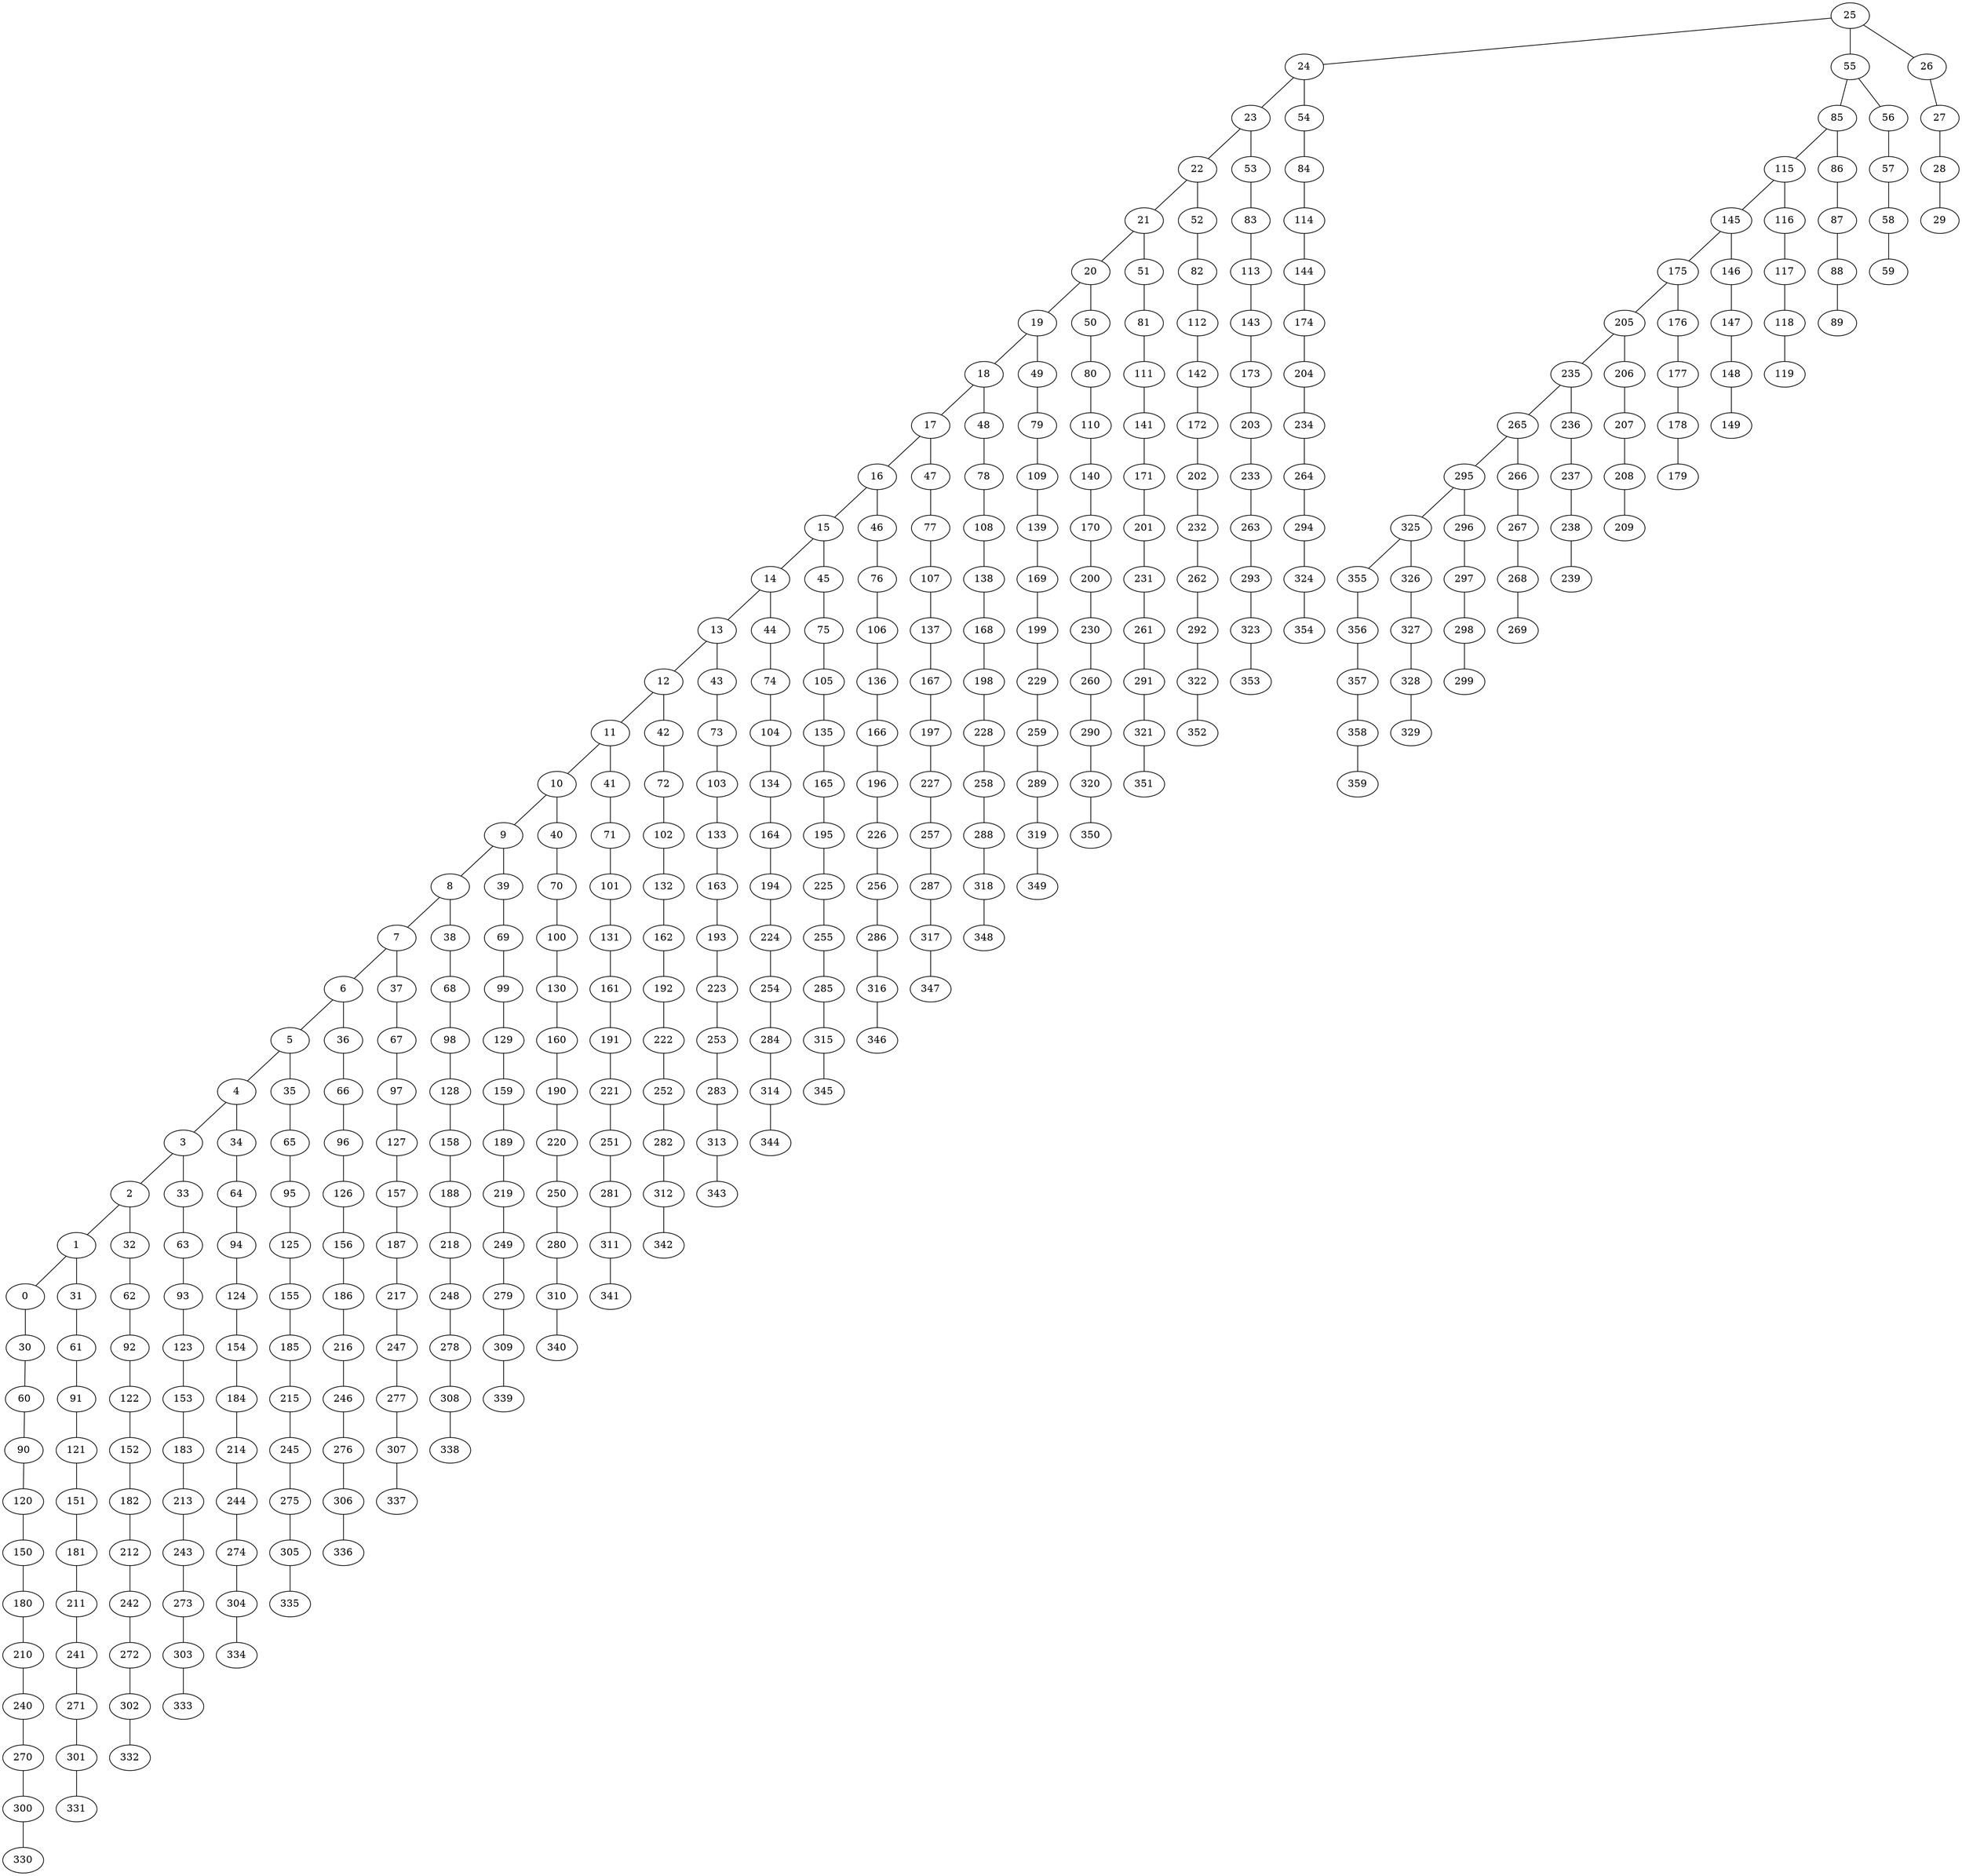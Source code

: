 graph G {
  25;
  24;
  55;
  26;
  23;
  54;
  85;
  56;
  27;
  22;
  53;
  84;
  115;
  86;
  57;
  28;
  21;
  52;
  83;
  114;
  145;
  116;
  87;
  58;
  29;
  20;
  51;
  82;
  113;
  144;
  175;
  146;
  117;
  88;
  59;
  19;
  50;
  81;
  112;
  143;
  174;
  205;
  176;
  147;
  118;
  89;
  18;
  49;
  80;
  111;
  142;
  173;
  204;
  235;
  206;
  177;
  148;
  119;
  17;
  48;
  79;
  110;
  141;
  172;
  203;
  234;
  265;
  236;
  207;
  178;
  149;
  16;
  47;
  78;
  109;
  140;
  171;
  202;
  233;
  264;
  295;
  266;
  237;
  208;
  179;
  15;
  46;
  77;
  108;
  139;
  170;
  201;
  232;
  263;
  294;
  325;
  296;
  267;
  238;
  209;
  14;
  45;
  76;
  107;
  138;
  169;
  200;
  231;
  262;
  293;
  324;
  355;
  326;
  297;
  268;
  239;
  13;
  44;
  75;
  106;
  137;
  168;
  199;
  230;
  261;
  292;
  323;
  354;
  356;
  327;
  298;
  269;
  12;
  43;
  74;
  105;
  136;
  167;
  198;
  229;
  260;
  291;
  322;
  353;
  357;
  328;
  299;
  11;
  42;
  73;
  104;
  135;
  166;
  197;
  228;
  259;
  290;
  321;
  352;
  358;
  329;
  10;
  41;
  72;
  103;
  134;
  165;
  196;
  227;
  258;
  289;
  320;
  351;
  359;
  9;
  40;
  71;
  102;
  133;
  164;
  195;
  226;
  257;
  288;
  319;
  350;
  8;
  39;
  70;
  101;
  132;
  163;
  194;
  225;
  256;
  287;
  318;
  349;
  7;
  38;
  69;
  100;
  131;
  162;
  193;
  224;
  255;
  286;
  317;
  348;
  6;
  37;
  68;
  99;
  130;
  161;
  192;
  223;
  254;
  285;
  316;
  347;
  5;
  36;
  67;
  98;
  129;
  160;
  191;
  222;
  253;
  284;
  315;
  346;
  4;
  35;
  66;
  97;
  128;
  159;
  190;
  221;
  252;
  283;
  314;
  345;
  3;
  34;
  65;
  96;
  127;
  158;
  189;
  220;
  251;
  282;
  313;
  344;
  2;
  33;
  64;
  95;
  126;
  157;
  188;
  219;
  250;
  281;
  312;
  343;
  1;
  32;
  63;
  94;
  125;
  156;
  187;
  218;
  249;
  280;
  311;
  342;
  0;
  31;
  62;
  93;
  124;
  155;
  186;
  217;
  248;
  279;
  310;
  341;
  30;
  61;
  92;
  123;
  154;
  185;
  216;
  247;
  278;
  309;
  340;
  60;
  91;
  122;
  153;
  184;
  215;
  246;
  277;
  308;
  339;
  90;
  121;
  152;
  183;
  214;
  245;
  276;
  307;
  338;
  120;
  151;
  182;
  213;
  244;
  275;
  306;
  337;
  150;
  181;
  212;
  243;
  274;
  305;
  336;
  180;
  211;
  242;
  273;
  304;
  335;
  210;
  241;
  272;
  303;
  334;
  240;
  271;
  302;
  333;
  270;
  301;
  332;
  300;
  331;
  330;
   25 -- 24;
   25 -- 55;
   25 -- 26;
   24 -- 23;
   24 -- 54;
   55 -- 85;
   55 -- 56;
   26 -- 27;
   23 -- 22;
   23 -- 53;
   54 -- 84;
   85 -- 115;
   85 -- 86;
   56 -- 57;
   27 -- 28;
   22 -- 21;
   22 -- 52;
   53 -- 83;
   84 -- 114;
   115 -- 145;
   115 -- 116;
   86 -- 87;
   57 -- 58;
   28 -- 29;
   21 -- 20;
   21 -- 51;
   52 -- 82;
   83 -- 113;
   114 -- 144;
   145 -- 175;
   145 -- 146;
   116 -- 117;
   87 -- 88;
   58 -- 59;
   20 -- 19;
   20 -- 50;
   51 -- 81;
   82 -- 112;
   113 -- 143;
   144 -- 174;
   175 -- 205;
   175 -- 176;
   146 -- 147;
   117 -- 118;
   88 -- 89;
   19 -- 18;
   19 -- 49;
   50 -- 80;
   81 -- 111;
   112 -- 142;
   143 -- 173;
   174 -- 204;
   205 -- 235;
   205 -- 206;
   176 -- 177;
   147 -- 148;
   118 -- 119;
   18 -- 17;
   18 -- 48;
   49 -- 79;
   80 -- 110;
   111 -- 141;
   142 -- 172;
   173 -- 203;
   204 -- 234;
   235 -- 265;
   235 -- 236;
   206 -- 207;
   177 -- 178;
   148 -- 149;
   17 -- 16;
   17 -- 47;
   48 -- 78;
   79 -- 109;
   110 -- 140;
   141 -- 171;
   172 -- 202;
   203 -- 233;
   234 -- 264;
   265 -- 295;
   265 -- 266;
   236 -- 237;
   207 -- 208;
   178 -- 179;
   16 -- 15;
   16 -- 46;
   47 -- 77;
   78 -- 108;
   109 -- 139;
   140 -- 170;
   171 -- 201;
   202 -- 232;
   233 -- 263;
   264 -- 294;
   295 -- 325;
   295 -- 296;
   266 -- 267;
   237 -- 238;
   208 -- 209;
   15 -- 14;
   15 -- 45;
   46 -- 76;
   77 -- 107;
   108 -- 138;
   139 -- 169;
   170 -- 200;
   201 -- 231;
   232 -- 262;
   263 -- 293;
   294 -- 324;
   325 -- 355;
   325 -- 326;
   296 -- 297;
   267 -- 268;
   238 -- 239;
   14 -- 13;
   14 -- 44;
   45 -- 75;
   76 -- 106;
   107 -- 137;
   138 -- 168;
   169 -- 199;
   200 -- 230;
   231 -- 261;
   262 -- 292;
   293 -- 323;
   324 -- 354;
   355 -- 356;
   326 -- 327;
   297 -- 298;
   268 -- 269;
   13 -- 12;
   13 -- 43;
   44 -- 74;
   75 -- 105;
   106 -- 136;
   137 -- 167;
   168 -- 198;
   199 -- 229;
   230 -- 260;
   261 -- 291;
   292 -- 322;
   323 -- 353;
   356 -- 357;
   327 -- 328;
   298 -- 299;
   12 -- 11;
   12 -- 42;
   43 -- 73;
   74 -- 104;
   105 -- 135;
   136 -- 166;
   167 -- 197;
   198 -- 228;
   229 -- 259;
   260 -- 290;
   291 -- 321;
   322 -- 352;
   357 -- 358;
   328 -- 329;
   11 -- 10;
   11 -- 41;
   42 -- 72;
   73 -- 103;
   104 -- 134;
   135 -- 165;
   166 -- 196;
   197 -- 227;
   228 -- 258;
   259 -- 289;
   290 -- 320;
   321 -- 351;
   358 -- 359;
   10 -- 9;
   10 -- 40;
   41 -- 71;
   72 -- 102;
   103 -- 133;
   134 -- 164;
   165 -- 195;
   196 -- 226;
   227 -- 257;
   258 -- 288;
   289 -- 319;
   320 -- 350;
   9 -- 8;
   9 -- 39;
   40 -- 70;
   71 -- 101;
   102 -- 132;
   133 -- 163;
   164 -- 194;
   195 -- 225;
   226 -- 256;
   257 -- 287;
   288 -- 318;
   319 -- 349;
   8 -- 7;
   8 -- 38;
   39 -- 69;
   70 -- 100;
   101 -- 131;
   132 -- 162;
   163 -- 193;
   194 -- 224;
   225 -- 255;
   256 -- 286;
   287 -- 317;
   318 -- 348;
   7 -- 6;
   7 -- 37;
   38 -- 68;
   69 -- 99;
   100 -- 130;
   131 -- 161;
   162 -- 192;
   193 -- 223;
   224 -- 254;
   255 -- 285;
   286 -- 316;
   317 -- 347;
   6 -- 5;
   6 -- 36;
   37 -- 67;
   68 -- 98;
   99 -- 129;
   130 -- 160;
   161 -- 191;
   192 -- 222;
   223 -- 253;
   254 -- 284;
   285 -- 315;
   316 -- 346;
   5 -- 4;
   5 -- 35;
   36 -- 66;
   67 -- 97;
   98 -- 128;
   129 -- 159;
   160 -- 190;
   191 -- 221;
   222 -- 252;
   253 -- 283;
   284 -- 314;
   315 -- 345;
   4 -- 3;
   4 -- 34;
   35 -- 65;
   66 -- 96;
   97 -- 127;
   128 -- 158;
   159 -- 189;
   190 -- 220;
   221 -- 251;
   252 -- 282;
   283 -- 313;
   314 -- 344;
   3 -- 2;
   3 -- 33;
   34 -- 64;
   65 -- 95;
   96 -- 126;
   127 -- 157;
   158 -- 188;
   189 -- 219;
   220 -- 250;
   251 -- 281;
   282 -- 312;
   313 -- 343;
   2 -- 1;
   2 -- 32;
   33 -- 63;
   64 -- 94;
   95 -- 125;
   126 -- 156;
   157 -- 187;
   188 -- 218;
   219 -- 249;
   250 -- 280;
   281 -- 311;
   312 -- 342;
   1 -- 0;
   1 -- 31;
   32 -- 62;
   63 -- 93;
   94 -- 124;
   125 -- 155;
   156 -- 186;
   187 -- 217;
   218 -- 248;
   249 -- 279;
   280 -- 310;
   311 -- 341;
   0 -- 30;
   31 -- 61;
   62 -- 92;
   93 -- 123;
   124 -- 154;
   155 -- 185;
   186 -- 216;
   217 -- 247;
   248 -- 278;
   279 -- 309;
   310 -- 340;
   30 -- 60;
   61 -- 91;
   92 -- 122;
   123 -- 153;
   154 -- 184;
   185 -- 215;
   216 -- 246;
   247 -- 277;
   278 -- 308;
   309 -- 339;
   60 -- 90;
   91 -- 121;
   122 -- 152;
   153 -- 183;
   184 -- 214;
   215 -- 245;
   246 -- 276;
   277 -- 307;
   308 -- 338;
   90 -- 120;
   121 -- 151;
   152 -- 182;
   183 -- 213;
   214 -- 244;
   245 -- 275;
   276 -- 306;
   307 -- 337;
   120 -- 150;
   151 -- 181;
   182 -- 212;
   213 -- 243;
   244 -- 274;
   275 -- 305;
   306 -- 336;
   150 -- 180;
   181 -- 211;
   212 -- 242;
   243 -- 273;
   274 -- 304;
   305 -- 335;
   180 -- 210;
   211 -- 241;
   242 -- 272;
   273 -- 303;
   304 -- 334;
   210 -- 240;
   241 -- 271;
   272 -- 302;
   303 -- 333;
   240 -- 270;
   271 -- 301;
   302 -- 332;
   270 -- 300;
   301 -- 331;
   300 -- 330;
}
